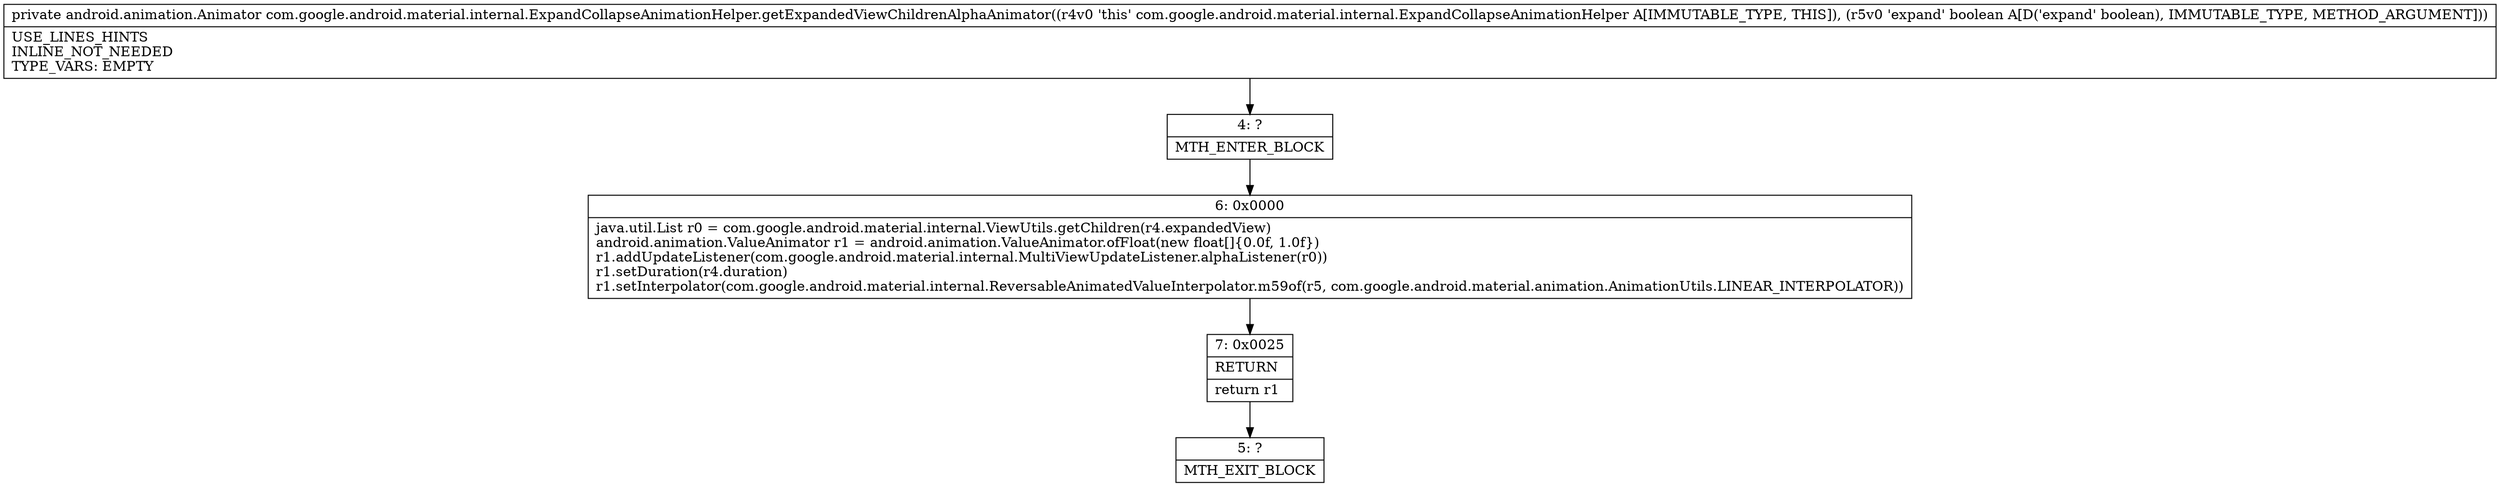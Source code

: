 digraph "CFG forcom.google.android.material.internal.ExpandCollapseAnimationHelper.getExpandedViewChildrenAlphaAnimator(Z)Landroid\/animation\/Animator;" {
Node_4 [shape=record,label="{4\:\ ?|MTH_ENTER_BLOCK\l}"];
Node_6 [shape=record,label="{6\:\ 0x0000|java.util.List r0 = com.google.android.material.internal.ViewUtils.getChildren(r4.expandedView)\landroid.animation.ValueAnimator r1 = android.animation.ValueAnimator.ofFloat(new float[]\{0.0f, 1.0f\})\lr1.addUpdateListener(com.google.android.material.internal.MultiViewUpdateListener.alphaListener(r0))\lr1.setDuration(r4.duration)\lr1.setInterpolator(com.google.android.material.internal.ReversableAnimatedValueInterpolator.m59of(r5, com.google.android.material.animation.AnimationUtils.LINEAR_INTERPOLATOR))\l}"];
Node_7 [shape=record,label="{7\:\ 0x0025|RETURN\l|return r1\l}"];
Node_5 [shape=record,label="{5\:\ ?|MTH_EXIT_BLOCK\l}"];
MethodNode[shape=record,label="{private android.animation.Animator com.google.android.material.internal.ExpandCollapseAnimationHelper.getExpandedViewChildrenAlphaAnimator((r4v0 'this' com.google.android.material.internal.ExpandCollapseAnimationHelper A[IMMUTABLE_TYPE, THIS]), (r5v0 'expand' boolean A[D('expand' boolean), IMMUTABLE_TYPE, METHOD_ARGUMENT]))  | USE_LINES_HINTS\lINLINE_NOT_NEEDED\lTYPE_VARS: EMPTY\l}"];
MethodNode -> Node_4;Node_4 -> Node_6;
Node_6 -> Node_7;
Node_7 -> Node_5;
}

